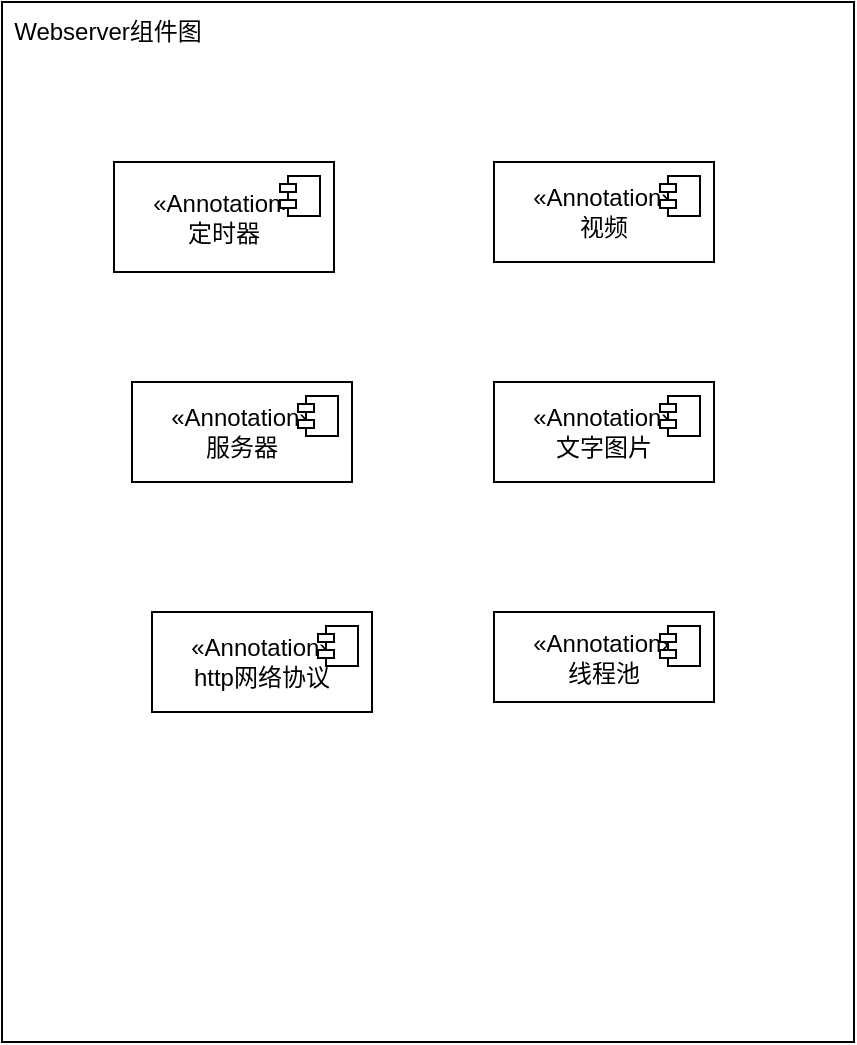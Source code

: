 <mxfile version="24.5.3" type="device">
  <diagram name="Page-1" id="b5b7bab2-c9e2-2cf4-8b2a-24fd1a2a6d21">
    <mxGraphModel dx="2074" dy="1196" grid="1" gridSize="10" guides="1" tooltips="1" connect="1" arrows="1" fold="1" page="1" pageScale="1" pageWidth="827" pageHeight="1169" background="none" math="0" shadow="0">
      <root>
        <mxCell id="0" />
        <mxCell id="1" parent="0" />
        <mxCell id="LhfyZljwdzAr05syaVW1-14" value="" style="rounded=0;whiteSpace=wrap;html=1;" vertex="1" parent="1">
          <mxGeometry x="294" y="250" width="426" height="520" as="geometry" />
        </mxCell>
        <mxCell id="LhfyZljwdzAr05syaVW1-17" value="«Annotation»&lt;div&gt;视频&lt;br&gt;&lt;/div&gt;" style="html=1;dropTarget=0;whiteSpace=wrap;" vertex="1" parent="1">
          <mxGeometry x="540" y="330" width="110" height="50" as="geometry" />
        </mxCell>
        <mxCell id="LhfyZljwdzAr05syaVW1-18" value="" style="shape=module;jettyWidth=8;jettyHeight=4;" vertex="1" parent="LhfyZljwdzAr05syaVW1-17">
          <mxGeometry x="1" width="20" height="20" relative="1" as="geometry">
            <mxPoint x="-27" y="7" as="offset" />
          </mxGeometry>
        </mxCell>
        <mxCell id="LhfyZljwdzAr05syaVW1-19" value="«Annotation»&lt;div&gt;文字图片&lt;/div&gt;" style="html=1;dropTarget=0;whiteSpace=wrap;" vertex="1" parent="1">
          <mxGeometry x="540" y="440" width="110" height="50" as="geometry" />
        </mxCell>
        <mxCell id="LhfyZljwdzAr05syaVW1-20" value="" style="shape=module;jettyWidth=8;jettyHeight=4;" vertex="1" parent="LhfyZljwdzAr05syaVW1-19">
          <mxGeometry x="1" width="20" height="20" relative="1" as="geometry">
            <mxPoint x="-27" y="7" as="offset" />
          </mxGeometry>
        </mxCell>
        <mxCell id="LhfyZljwdzAr05syaVW1-21" value="Webserver组件图" style="text;html=1;align=center;verticalAlign=middle;whiteSpace=wrap;rounded=0;" vertex="1" parent="1">
          <mxGeometry x="294" y="250" width="106" height="30" as="geometry" />
        </mxCell>
        <mxCell id="LhfyZljwdzAr05syaVW1-22" value="«Annotation»&lt;br&gt;&lt;div&gt;线程池&lt;/div&gt;" style="html=1;dropTarget=0;whiteSpace=wrap;" vertex="1" parent="1">
          <mxGeometry x="540" y="555" width="110" height="45" as="geometry" />
        </mxCell>
        <mxCell id="LhfyZljwdzAr05syaVW1-23" value="" style="shape=module;jettyWidth=8;jettyHeight=4;" vertex="1" parent="LhfyZljwdzAr05syaVW1-22">
          <mxGeometry x="1" width="20" height="20" relative="1" as="geometry">
            <mxPoint x="-27" y="7" as="offset" />
          </mxGeometry>
        </mxCell>
        <mxCell id="LhfyZljwdzAr05syaVW1-24" value="«Annotation»&lt;div&gt;定时器&lt;/div&gt;" style="html=1;dropTarget=0;whiteSpace=wrap;" vertex="1" parent="1">
          <mxGeometry x="350" y="330" width="110" height="55" as="geometry" />
        </mxCell>
        <mxCell id="LhfyZljwdzAr05syaVW1-25" value="" style="shape=module;jettyWidth=8;jettyHeight=4;" vertex="1" parent="LhfyZljwdzAr05syaVW1-24">
          <mxGeometry x="1" width="20" height="20" relative="1" as="geometry">
            <mxPoint x="-27" y="7" as="offset" />
          </mxGeometry>
        </mxCell>
        <mxCell id="LhfyZljwdzAr05syaVW1-26" value="«Annotation»&lt;div&gt;服务器&lt;/div&gt;" style="html=1;dropTarget=0;whiteSpace=wrap;" vertex="1" parent="1">
          <mxGeometry x="359" y="440" width="110" height="50" as="geometry" />
        </mxCell>
        <mxCell id="LhfyZljwdzAr05syaVW1-27" value="" style="shape=module;jettyWidth=8;jettyHeight=4;" vertex="1" parent="LhfyZljwdzAr05syaVW1-26">
          <mxGeometry x="1" width="20" height="20" relative="1" as="geometry">
            <mxPoint x="-27" y="7" as="offset" />
          </mxGeometry>
        </mxCell>
        <mxCell id="LhfyZljwdzAr05syaVW1-28" value="«Annotation»&lt;div&gt;http网络协议&lt;/div&gt;" style="html=1;dropTarget=0;whiteSpace=wrap;" vertex="1" parent="1">
          <mxGeometry x="369" y="555" width="110" height="50" as="geometry" />
        </mxCell>
        <mxCell id="LhfyZljwdzAr05syaVW1-29" value="" style="shape=module;jettyWidth=8;jettyHeight=4;" vertex="1" parent="LhfyZljwdzAr05syaVW1-28">
          <mxGeometry x="1" width="20" height="20" relative="1" as="geometry">
            <mxPoint x="-27" y="7" as="offset" />
          </mxGeometry>
        </mxCell>
      </root>
    </mxGraphModel>
  </diagram>
</mxfile>
